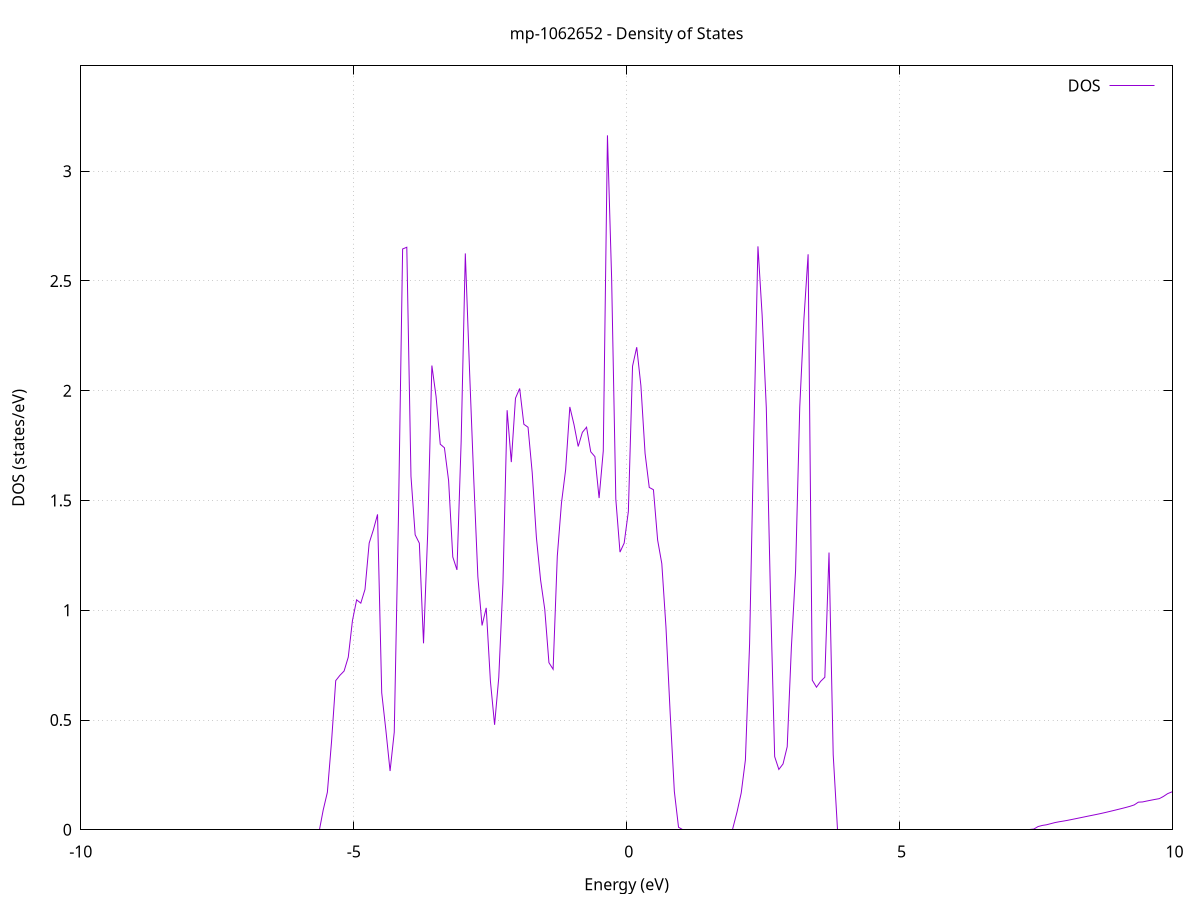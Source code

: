set title 'mp-1062652 - Density of States'
set xlabel 'Energy (eV)'
set ylabel 'DOS (states/eV)'
set grid
set xrange [-10:10]
set yrange [0:3.480]
set xzeroaxis lt -1
set terminal png size 800,600
set output 'mp-1062652_dos_gnuplot.png'
plot '-' using 1:2 with lines title 'DOS'
-60.316600 0.000000
-60.240100 0.000000
-60.163500 0.000000
-60.086900 0.000000
-60.010300 0.000000
-59.933700 0.000000
-59.857100 0.000000
-59.780600 0.000000
-59.704000 0.000000
-59.627400 0.000000
-59.550800 0.000000
-59.474200 0.000000
-59.397600 0.000000
-59.321100 0.000000
-59.244500 0.000000
-59.167900 0.000000
-59.091300 0.000000
-59.014700 0.000000
-58.938100 0.000000
-58.861600 0.000000
-58.785000 0.000000
-58.708400 0.000000
-58.631800 0.000000
-58.555200 0.000000
-58.478600 0.000000
-58.402000 0.000000
-58.325500 0.000000
-58.248900 0.000000
-58.172300 0.000000
-58.095700 0.000000
-58.019100 0.000000
-57.942500 0.000000
-57.866000 0.000000
-57.789400 0.000000
-57.712800 0.000000
-57.636200 0.000000
-57.559600 0.000000
-57.483000 0.000000
-57.406500 0.000000
-57.329900 0.000000
-57.253300 0.000000
-57.176700 0.000000
-57.100100 0.000000
-57.023500 0.000000
-56.947000 0.000000
-56.870400 0.000000
-56.793800 0.000000
-56.717200 0.000000
-56.640600 0.000000
-56.564000 0.000000
-56.487500 0.000000
-56.410900 0.000000
-56.334300 0.000000
-56.257700 0.000000
-56.181100 0.000000
-56.104500 0.000000
-56.028000 0.000000
-55.951400 0.000000
-55.874800 0.000000
-55.798200 0.000000
-55.721600 0.000000
-55.645000 0.000000
-55.568400 0.000000
-55.491900 0.000000
-55.415300 0.000000
-55.338700 0.000000
-55.262100 0.000000
-55.185500 0.000000
-55.108900 0.000000
-55.032400 0.000000
-54.955800 0.000000
-54.879200 0.000000
-54.802600 0.000000
-54.726000 0.000000
-54.649400 0.000000
-54.572900 0.000000
-54.496300 0.000000
-54.419700 0.000000
-54.343100 0.000000
-54.266500 0.000000
-54.189900 0.000000
-54.113400 0.000000
-54.036800 0.000000
-53.960200 0.000000
-53.883600 0.000000
-53.807000 0.000000
-53.730400 0.000000
-53.653900 0.000000
-53.577300 0.000000
-53.500700 0.000000
-53.424100 0.000000
-53.347500 117.323600
-53.270900 0.000000
-53.194400 0.000000
-53.117800 0.000000
-53.041200 0.000000
-52.964600 0.000000
-52.888000 0.000000
-52.811400 0.000000
-52.734800 0.000000
-52.658300 0.000000
-52.581700 0.000000
-52.505100 0.000000
-52.428500 0.000000
-52.351900 0.000000
-52.275300 0.000000
-52.198800 0.000000
-52.122200 0.000000
-52.045600 0.000000
-51.969000 0.000000
-51.892400 0.000000
-51.815800 0.000000
-51.739300 0.000000
-51.662700 0.000000
-51.586100 0.000000
-51.509500 0.000000
-51.432900 0.000000
-51.356300 0.000000
-51.279800 0.000000
-51.203200 0.000000
-51.126600 0.000000
-51.050000 0.000000
-50.973400 0.000000
-50.896800 0.000000
-50.820300 0.000000
-50.743700 0.000000
-50.667100 0.000000
-50.590500 0.000000
-50.513900 0.000000
-50.437300 0.000000
-50.360800 0.000000
-50.284200 0.000000
-50.207600 0.000000
-50.131000 0.000000
-50.054400 0.000000
-49.977800 0.000000
-49.901200 0.000000
-49.824700 0.000000
-49.748100 0.000000
-49.671500 0.000000
-49.594900 0.000000
-49.518300 0.000000
-49.441700 0.000000
-49.365200 0.000000
-49.288600 0.000000
-49.212000 0.000000
-49.135400 0.000000
-49.058800 0.000000
-48.982200 0.000000
-48.905700 0.000000
-48.829100 0.000000
-48.752500 0.000000
-48.675900 0.000000
-48.599300 0.000000
-48.522700 0.000000
-48.446200 0.000000
-48.369600 0.000000
-48.293000 0.000000
-48.216400 0.000000
-48.139800 0.000000
-48.063200 0.000000
-47.986700 0.000000
-47.910100 0.000000
-47.833500 0.000000
-47.756900 0.000000
-47.680300 0.000000
-47.603700 0.000000
-47.527200 0.000000
-47.450600 0.000000
-47.374000 0.000000
-47.297400 0.000000
-47.220800 0.000000
-47.144200 0.000000
-47.067600 0.000000
-46.991100 0.000000
-46.914500 0.000000
-46.837900 0.000000
-46.761300 0.000000
-46.684700 0.000000
-46.608100 0.000000
-46.531600 0.000000
-46.455000 0.000000
-46.378400 0.000000
-46.301800 0.000000
-46.225200 0.000000
-46.148600 0.000000
-46.072100 0.000000
-45.995500 0.000000
-45.918900 0.000000
-45.842300 0.000000
-45.765700 0.000000
-45.689100 0.000000
-45.612600 0.000000
-45.536000 0.000000
-45.459400 0.000000
-45.382800 0.000000
-45.306200 0.000000
-45.229600 0.000000
-45.153100 0.000000
-45.076500 0.000000
-44.999900 0.000000
-44.923300 0.000000
-44.846700 0.000000
-44.770100 0.000000
-44.693600 0.000000
-44.617000 0.000000
-44.540400 0.000000
-44.463800 0.000000
-44.387200 0.000000
-44.310600 0.000000
-44.234000 0.000000
-44.157500 0.000000
-44.080900 0.000000
-44.004300 0.000000
-43.927700 0.000000
-43.851100 0.000000
-43.774500 0.000000
-43.698000 0.000000
-43.621400 0.000000
-43.544800 0.000000
-43.468200 0.000000
-43.391600 0.000000
-43.315000 0.000000
-43.238500 0.000000
-43.161900 0.000000
-43.085300 0.000000
-43.008700 0.000000
-42.932100 0.000000
-42.855500 0.000000
-42.779000 0.000000
-42.702400 0.000000
-42.625800 0.000000
-42.549200 0.000000
-42.472600 0.000000
-42.396000 0.000000
-42.319500 0.000000
-42.242900 0.000000
-42.166300 0.000000
-42.089700 0.000000
-42.013100 0.000000
-41.936500 0.000000
-41.859900 0.000000
-41.783400 0.000000
-41.706800 0.000000
-41.630200 0.000000
-41.553600 0.000000
-41.477000 0.000000
-41.400400 0.000000
-41.323900 0.000000
-41.247300 0.000000
-41.170700 0.000000
-41.094100 0.000000
-41.017500 0.000000
-40.940900 0.000000
-40.864400 0.000000
-40.787800 0.000000
-40.711200 0.000000
-40.634600 0.000000
-40.558000 0.000000
-40.481400 0.000000
-40.404900 0.000000
-40.328300 0.000000
-40.251700 0.000000
-40.175100 0.000000
-40.098500 0.000000
-40.021900 0.000000
-39.945400 0.000000
-39.868800 0.000000
-39.792200 0.000000
-39.715600 0.000000
-39.639000 0.000000
-39.562400 0.000000
-39.485900 0.000000
-39.409300 0.000000
-39.332700 0.000000
-39.256100 0.000000
-39.179500 0.000000
-39.102900 0.000000
-39.026300 0.000000
-38.949800 0.000000
-38.873200 0.000000
-38.796600 0.000000
-38.720000 0.000000
-38.643400 0.000000
-38.566800 0.000000
-38.490300 0.000000
-38.413700 0.000000
-38.337100 0.000000
-38.260500 0.000000
-38.183900 0.000000
-38.107300 0.000000
-38.030800 0.000000
-37.954200 0.000000
-37.877600 0.000000
-37.801000 0.000000
-37.724400 0.000000
-37.647800 0.000000
-37.571300 0.000000
-37.494700 0.000000
-37.418100 0.000000
-37.341500 0.000000
-37.264900 0.000000
-37.188300 0.000000
-37.111800 0.000000
-37.035200 0.000000
-36.958600 0.000000
-36.882000 0.000000
-36.805400 0.000000
-36.728800 0.000000
-36.652300 0.000000
-36.575700 0.000000
-36.499100 0.000000
-36.422500 0.000000
-36.345900 0.000000
-36.269300 0.000000
-36.192700 0.000000
-36.116200 0.000000
-36.039600 0.000000
-35.963000 0.000000
-35.886400 0.000000
-35.809800 0.000000
-35.733200 0.000000
-35.656700 0.000000
-35.580100 0.000000
-35.503500 0.000000
-35.426900 0.000000
-35.350300 0.000000
-35.273700 0.000000
-35.197200 0.000000
-35.120600 0.000000
-35.044000 0.000000
-34.967400 0.000000
-34.890800 0.000000
-34.814200 0.000000
-34.737700 0.000000
-34.661100 0.000000
-34.584500 0.000000
-34.507900 0.000000
-34.431300 0.000000
-34.354700 0.000000
-34.278200 0.000000
-34.201600 0.000000
-34.125000 0.000000
-34.048400 0.000000
-33.971800 0.000000
-33.895200 0.000000
-33.818700 0.000000
-33.742100 0.000000
-33.665500 0.000000
-33.588900 0.000000
-33.512300 0.000000
-33.435700 0.000000
-33.359100 0.000000
-33.282600 0.000000
-33.206000 0.000000
-33.129400 0.000000
-33.052800 0.000000
-32.976200 0.000000
-32.899600 0.000000
-32.823100 0.000000
-32.746500 0.000000
-32.669900 0.000000
-32.593300 0.000000
-32.516700 0.000000
-32.440100 0.000000
-32.363600 0.000000
-32.287000 0.000000
-32.210400 0.000000
-32.133800 0.000000
-32.057200 0.000000
-31.980600 0.000000
-31.904100 0.000000
-31.827500 0.000000
-31.750900 0.000000
-31.674300 0.000000
-31.597700 0.000000
-31.521100 0.000000
-31.444600 0.000000
-31.368000 0.000000
-31.291400 0.000000
-31.214800 0.000000
-31.138200 0.000000
-31.061600 0.000000
-30.985100 0.000000
-30.908500 0.000000
-30.831900 0.000000
-30.755300 0.000000
-30.678700 0.000000
-30.602100 0.000000
-30.525500 0.000000
-30.449000 0.000000
-30.372400 0.000000
-30.295800 0.000000
-30.219200 0.000000
-30.142600 0.000000
-30.066000 0.000000
-29.989500 0.000000
-29.912900 0.000000
-29.836300 0.000000
-29.759700 0.000000
-29.683100 0.000000
-29.606500 0.000000
-29.530000 0.000000
-29.453400 0.000000
-29.376800 0.000000
-29.300200 0.000000
-29.223600 0.000000
-29.147000 0.000000
-29.070500 0.000000
-28.993900 0.000000
-28.917300 0.000000
-28.840700 0.000000
-28.764100 0.000000
-28.687500 0.000000
-28.611000 0.000000
-28.534400 0.000000
-28.457800 0.000000
-28.381200 0.000000
-28.304600 0.000000
-28.228000 0.000000
-28.151500 0.000000
-28.074900 0.000000
-27.998300 0.000000
-27.921700 0.000000
-27.845100 0.000000
-27.768500 0.000000
-27.691900 0.000000
-27.615400 0.000000
-27.538800 0.000000
-27.462200 0.000000
-27.385600 0.000000
-27.309000 0.000000
-27.232400 0.000000
-27.155900 0.000000
-27.079300 0.000000
-27.002700 0.000000
-26.926100 0.000000
-26.849500 0.000000
-26.772900 0.000000
-26.696400 0.000000
-26.619800 0.000000
-26.543200 0.000000
-26.466600 0.000000
-26.390000 0.000000
-26.313400 0.000000
-26.236900 0.000000
-26.160300 0.000000
-26.083700 0.000000
-26.007100 0.000000
-25.930500 0.000000
-25.853900 0.000000
-25.777400 0.000000
-25.700800 0.000000
-25.624200 0.000000
-25.547600 0.000000
-25.471000 0.000000
-25.394400 0.000000
-25.317900 0.000000
-25.241300 0.000000
-25.164700 0.000000
-25.088100 0.000000
-25.011500 0.000000
-24.934900 0.000000
-24.858300 0.000000
-24.781800 0.000000
-24.705200 0.000000
-24.628600 0.000000
-24.552000 0.000000
-24.475400 0.000000
-24.398800 0.000000
-24.322300 0.000000
-24.245700 0.000000
-24.169100 0.000000
-24.092500 0.000000
-24.015900 0.000000
-23.939300 0.000000
-23.862800 0.000000
-23.786200 0.000000
-23.709600 0.000000
-23.633000 0.000000
-23.556400 0.000000
-23.479800 0.000000
-23.403300 0.000000
-23.326700 0.000000
-23.250100 0.000000
-23.173500 0.000000
-23.096900 0.000000
-23.020300 0.000000
-22.943800 0.000000
-22.867200 0.000000
-22.790600 0.000000
-22.714000 0.000000
-22.637400 0.000000
-22.560800 0.000000
-22.484300 0.000000
-22.407700 0.000000
-22.331100 0.000000
-22.254500 0.000000
-22.177900 0.000000
-22.101300 0.000000
-22.024700 0.000000
-21.948200 0.000000
-21.871600 0.000000
-21.795000 0.000000
-21.718400 0.000000
-21.641800 0.000000
-21.565200 0.000000
-21.488700 0.000000
-21.412100 0.000000
-21.335500 0.000000
-21.258900 0.000000
-21.182300 0.000000
-21.105700 0.000000
-21.029200 0.000000
-20.952600 0.000000
-20.876000 0.000000
-20.799400 0.000000
-20.722800 0.000000
-20.646200 0.000000
-20.569700 0.000000
-20.493100 0.000000
-20.416500 0.000000
-20.339900 0.000000
-20.263300 0.000000
-20.186700 0.000000
-20.110200 0.000000
-20.033600 0.000000
-19.957000 0.000000
-19.880400 0.000000
-19.803800 0.000000
-19.727200 0.000000
-19.650700 0.000000
-19.574100 0.000000
-19.497500 0.000000
-19.420900 0.000000
-19.344300 0.000000
-19.267700 0.000000
-19.191100 0.000000
-19.114600 0.000000
-19.038000 0.000000
-18.961400 0.000000
-18.884800 0.000000
-18.808200 0.000000
-18.731600 0.000000
-18.655100 0.000000
-18.578500 0.000000
-18.501900 0.000000
-18.425300 0.000000
-18.348700 0.000000
-18.272100 0.000000
-18.195600 0.000000
-18.119000 0.000000
-18.042400 0.000000
-17.965800 0.000000
-17.889200 0.000000
-17.812600 0.000000
-17.736100 0.000000
-17.659500 0.000000
-17.582900 0.139200
-17.506300 0.283900
-17.429700 0.385900
-17.353100 0.397300
-17.276600 0.416900
-17.200000 0.434900
-17.123400 0.455300
-17.046800 0.478900
-16.970200 0.506700
-16.893600 0.537700
-16.817100 0.577500
-16.740500 0.622600
-16.663900 0.682900
-16.587300 0.761900
-16.510700 0.862800
-16.434100 1.131200
-16.357500 1.157300
-16.281000 1.318100
-16.204400 1.748500
-16.127800 0.012400
-16.051200 6.182200
-15.974600 3.421400
-15.898000 3.315900
-15.821500 1.474900
-15.744900 0.784900
-15.668300 0.000000
-15.591700 0.000000
-15.515100 0.000000
-15.438500 0.000000
-15.362000 0.000000
-15.285400 0.000000
-15.208800 0.000000
-15.132200 0.000000
-15.055600 0.000000
-14.979000 0.000000
-14.902500 0.000000
-14.825900 0.000000
-14.749300 0.000000
-14.672700 0.000000
-14.596100 0.000000
-14.519500 0.000000
-14.443000 0.000000
-14.366400 0.000000
-14.289800 0.000000
-14.213200 0.000000
-14.136600 0.000000
-14.060000 0.000000
-13.983500 0.000000
-13.906900 0.000000
-13.830300 0.000000
-13.753700 0.000000
-13.677100 0.000000
-13.600500 0.000000
-13.523900 0.000000
-13.447400 0.000000
-13.370800 0.000000
-13.294200 0.000000
-13.217600 0.000000
-13.141000 0.000000
-13.064400 0.000000
-12.987900 0.000000
-12.911300 0.000000
-12.834700 0.000000
-12.758100 0.000000
-12.681500 0.000000
-12.604900 0.000000
-12.528400 0.000000
-12.451800 0.000000
-12.375200 0.000000
-12.298600 0.000000
-12.222000 0.000000
-12.145400 0.000000
-12.068900 0.000000
-11.992300 0.000000
-11.915700 0.000000
-11.839100 0.000000
-11.762500 0.000000
-11.685900 0.000000
-11.609400 0.000000
-11.532800 0.000000
-11.456200 0.000000
-11.379600 0.000000
-11.303000 0.000000
-11.226400 0.000000
-11.149900 0.000000
-11.073300 0.000000
-10.996700 0.000000
-10.920100 0.000000
-10.843500 0.000000
-10.766900 0.000000
-10.690300 0.000000
-10.613800 0.000000
-10.537200 0.000000
-10.460600 0.000000
-10.384000 0.000000
-10.307400 0.000000
-10.230800 0.000000
-10.154300 0.000000
-10.077700 0.000000
-10.001100 0.000000
-9.924500 0.000000
-9.847900 0.000000
-9.771300 0.000000
-9.694800 0.000000
-9.618200 0.000000
-9.541600 0.000000
-9.465000 0.000000
-9.388400 0.000000
-9.311800 0.000000
-9.235300 0.000000
-9.158700 0.000000
-9.082100 0.000000
-9.005500 0.000000
-8.928900 0.000000
-8.852300 0.000000
-8.775800 0.000000
-8.699200 0.000000
-8.622600 0.000000
-8.546000 0.000000
-8.469400 0.000000
-8.392800 0.000000
-8.316300 0.000000
-8.239700 0.000000
-8.163100 0.000000
-8.086500 0.000000
-8.009900 0.000000
-7.933300 0.000000
-7.856700 0.000000
-7.780200 0.000000
-7.703600 0.000000
-7.627000 0.000000
-7.550400 0.000000
-7.473800 0.000000
-7.397200 0.000000
-7.320700 0.000000
-7.244100 0.000000
-7.167500 0.000000
-7.090900 0.000000
-7.014300 0.000000
-6.937700 0.000000
-6.861200 0.000000
-6.784600 0.000000
-6.708000 0.000000
-6.631400 0.000000
-6.554800 0.000000
-6.478200 0.000000
-6.401700 0.000000
-6.325100 0.000000
-6.248500 0.000000
-6.171900 0.000000
-6.095300 0.000000
-6.018700 0.000000
-5.942200 0.000000
-5.865600 0.000000
-5.789000 0.000000
-5.712400 0.000000
-5.635800 0.000000
-5.559200 0.089800
-5.482600 0.171000
-5.406100 0.402400
-5.329500 0.679500
-5.252900 0.703600
-5.176300 0.723200
-5.099700 0.786500
-5.023100 0.952900
-4.946600 1.047400
-4.870000 1.032400
-4.793400 1.095100
-4.716800 1.306100
-4.640200 1.366100
-4.563600 1.436800
-4.487100 0.624100
-4.410500 0.452600
-4.333900 0.267600
-4.257300 0.444600
-4.180700 1.423500
-4.104100 2.645800
-4.027600 2.653800
-3.951000 1.610000
-3.874400 1.343700
-3.797800 1.305500
-3.721200 0.849500
-3.644600 1.351000
-3.568100 2.114900
-3.491500 1.974000
-3.414900 1.756600
-3.338300 1.740200
-3.261700 1.590700
-3.185100 1.242900
-3.108600 1.183900
-3.032000 1.767000
-2.955400 2.625600
-2.878800 2.097600
-2.802200 1.605100
-2.725600 1.152700
-2.649000 0.930700
-2.572500 1.010900
-2.495900 0.677000
-2.419300 0.478200
-2.342700 0.693800
-2.266100 1.122700
-2.189500 1.911300
-2.113000 1.674900
-2.036400 1.966100
-1.959800 2.010300
-1.883200 1.847400
-1.806600 1.833700
-1.730000 1.626800
-1.653500 1.332100
-1.576900 1.138600
-1.500300 1.004500
-1.423700 0.761300
-1.347100 0.731100
-1.270500 1.246100
-1.194000 1.488500
-1.117400 1.641000
-1.040800 1.926300
-0.964200 1.845600
-0.887600 1.746200
-0.811000 1.810500
-0.734500 1.834000
-0.657900 1.722100
-0.581300 1.699800
-0.504700 1.511100
-0.428100 1.726000
-0.351500 3.163600
-0.275000 2.511300
-0.198400 1.506000
-0.121800 1.264900
-0.045200 1.306000
0.031400 1.450200
0.108000 2.111900
0.184600 2.198400
0.261100 2.023200
0.337700 1.714500
0.414300 1.559500
0.490900 1.549100
0.567500 1.320000
0.644100 1.212500
0.720600 0.922400
0.797200 0.532100
0.873800 0.174500
0.950400 0.011600
1.027000 0.000000
1.103600 0.000000
1.180100 0.000000
1.256700 0.000000
1.333300 0.000000
1.409900 0.000000
1.486500 0.000000
1.563100 0.000000
1.639600 0.000000
1.716200 0.000000
1.792800 0.000000
1.869400 0.000000
1.946000 0.000000
2.022600 0.081500
2.099100 0.167800
2.175700 0.318300
2.252300 0.846700
2.328900 1.789900
2.405500 2.657900
2.482100 2.344600
2.558600 1.922300
2.635200 1.063400
2.711800 0.333300
2.788400 0.274900
2.865000 0.299900
2.941600 0.378500
3.018200 0.831900
3.094700 1.178700
3.171300 1.926000
3.247900 2.327000
3.324500 2.621600
3.401100 0.681400
3.477700 0.649500
3.554200 0.676200
3.630800 0.694900
3.707400 1.262900
3.784000 0.342600
3.860600 0.000000
3.937200 0.000000
4.013700 0.000000
4.090300 0.000000
4.166900 0.000000
4.243500 0.000000
4.320100 0.000000
4.396700 0.000000
4.473200 0.000000
4.549800 0.000000
4.626400 0.000000
4.703000 0.000000
4.779600 0.000000
4.856200 0.000000
4.932700 0.000000
5.009300 0.000000
5.085900 0.000000
5.162500 0.000000
5.239100 0.000000
5.315700 0.000000
5.392200 0.000000
5.468800 0.000000
5.545400 0.000000
5.622000 0.000000
5.698600 0.000000
5.775200 0.000000
5.851800 0.000000
5.928300 0.000000
6.004900 0.000000
6.081500 0.000000
6.158100 0.000000
6.234700 0.000000
6.311300 0.000000
6.387800 0.000000
6.464400 0.000000
6.541000 0.000000
6.617600 0.000000
6.694200 0.000000
6.770800 0.000000
6.847300 0.000000
6.923900 0.000000
7.000500 0.000000
7.077100 0.000000
7.153700 0.000000
7.230300 0.000000
7.306800 0.000000
7.383400 0.000000
7.460000 0.003300
7.536600 0.014600
7.613200 0.019700
7.689800 0.022700
7.766300 0.027600
7.842900 0.032600
7.919500 0.036300
7.996100 0.039400
8.072700 0.042800
8.149300 0.046600
8.225800 0.050500
8.302400 0.054400
8.379000 0.058300
8.455600 0.062300
8.532200 0.066100
8.608800 0.070000
8.685400 0.074000
8.761900 0.078300
8.838500 0.082800
8.915100 0.087400
8.991700 0.092100
9.068300 0.096800
9.144900 0.101700
9.221400 0.106900
9.298000 0.113200
9.374600 0.125800
9.451200 0.126800
9.527800 0.130900
9.604400 0.134700
9.680900 0.138400
9.757500 0.141800
9.834100 0.151900
9.910700 0.164600
9.987300 0.172400
10.063900 0.180600
10.140400 0.190200
10.217000 0.200100
10.293600 0.210700
10.370200 0.222100
10.446800 0.234000
10.523400 0.246700
10.599900 0.262100
10.676500 0.279300
10.753100 0.296200
10.829700 0.317700
10.906300 0.345800
10.982900 0.364800
11.059400 0.376400
11.136000 0.395900
11.212600 0.414100
11.289200 0.434600
11.365800 0.454500
11.442400 0.495000
11.519000 0.502000
11.595500 0.509800
11.672100 0.531500
11.748700 0.536200
11.825300 0.535500
11.901900 0.543400
11.978500 0.570600
12.055000 0.556700
12.131600 0.520900
12.208200 0.507700
12.284800 0.506900
12.361400 0.513200
12.438000 0.512500
12.514500 0.527300
12.591100 0.532200
12.667700 0.556200
12.744300 0.597800
12.820900 0.621100
12.897500 0.682800
12.974000 0.623000
13.050600 0.585200
13.127200 0.564300
13.203800 0.511600
13.280400 0.490900
13.357000 0.491600
13.433500 0.485200
13.510100 0.466000
13.586700 0.426100
13.663300 0.427300
13.739900 0.414500
13.816500 0.407300
13.893000 0.369100
13.969600 0.389600
14.046200 0.359100
14.122800 0.310700
14.199400 0.288500
14.276000 0.263400
14.352600 0.236800
14.429100 0.315000
14.505700 0.505900
14.582300 0.886300
14.658900 1.125500
14.735500 1.325900
14.812100 1.064400
14.888600 0.788500
14.965200 0.668100
15.041800 0.585600
15.118400 0.715400
15.195000 1.011000
15.271600 1.450100
15.348100 1.992600
15.424700 2.119900
15.501300 1.643500
15.577900 1.205700
15.654500 1.057000
15.731100 0.869300
15.807600 0.700700
15.884200 0.612100
15.960800 0.549000
16.037400 0.516700
16.114000 0.470700
16.190600 0.477800
16.267100 0.470300
16.343700 0.459900
16.420300 0.489100
16.496900 0.566100
16.573500 0.546100
16.650100 0.556100
16.726600 0.561300
16.803200 0.573800
16.879800 0.580300
16.956400 0.589800
17.033000 0.604600
17.109600 0.621500
17.186200 0.660900
17.262700 0.741800
17.339300 0.739700
17.415900 0.725200
17.492500 0.663800
17.569100 0.603000
17.645700 0.659000
17.722200 0.684800
17.798800 0.608900
17.875400 0.568700
17.952000 0.569200
18.028600 0.579000
18.105200 0.586200
18.181700 0.557000
18.258300 0.576200
18.334900 0.557400
18.411500 0.536700
18.488100 0.604300
18.564700 0.622000
18.641200 0.678200
18.717800 0.633800
18.794400 0.591600
18.871000 0.569700
18.947600 0.559200
19.024200 0.551900
19.100700 0.566300
19.177300 0.524500
19.253900 0.508700
19.330500 0.498600
19.407100 0.496700
19.483700 0.507400
19.560200 0.520600
19.636800 0.521800
19.713400 0.542500
19.790000 0.613600
19.866600 0.666400
19.943200 0.725400
20.019800 0.777400
20.096300 0.884500
20.172900 0.846900
20.249500 0.857000
20.326100 0.868700
20.402700 0.791600
20.479300 0.712400
20.555800 0.653500
20.632400 0.600900
20.709000 0.551900
20.785600 0.538900
20.862200 0.575300
20.938800 0.497200
21.015300 0.492800
21.091900 0.497100
21.168500 0.516800
21.245100 0.428300
21.321700 0.330000
21.398300 0.303600
21.474800 0.271900
21.551400 0.272400
21.628000 0.309700
21.704600 0.409500
21.781200 0.491400
21.857800 0.557700
21.934300 0.653700
22.010900 0.674300
22.087500 0.724000
22.164100 0.760000
22.240700 0.754600
22.317300 0.752800
22.393800 0.788100
22.470400 0.771600
22.547000 0.731800
22.623600 0.659400
22.700200 0.609500
22.776800 0.537500
22.853400 0.529600
22.929900 0.489000
23.006500 0.430800
23.083100 0.395200
23.159700 0.406800
23.236300 0.357000
23.312900 0.260700
23.389400 0.180000
23.466000 0.140900
23.542600 0.141200
23.619200 0.167300
23.695800 0.217000
23.772400 0.237200
23.848900 0.253300
23.925500 0.288700
24.002100 0.347000
24.078700 0.419600
24.155300 0.422700
24.231900 0.459300
24.308400 0.493500
24.385000 0.532800
24.461600 0.579000
24.538200 0.612400
24.614800 0.676200
24.691400 0.671400
24.767900 0.660000
24.844500 0.614000
24.921100 0.594500
24.997700 0.585500
25.074300 0.564900
25.150900 0.575600
25.227400 0.600700
25.304000 0.643300
25.380600 0.685500
25.457200 0.646800
25.533800 0.610800
25.610400 0.600200
25.687000 0.580800
25.763500 0.564800
25.840100 0.566200
25.916700 0.577700
25.993300 0.590300
26.069900 0.611800
26.146500 0.636100
26.223000 0.638000
26.299600 0.658700
26.376200 0.658800
26.452800 0.673100
26.529400 0.704000
26.606000 0.684900
26.682500 0.688100
26.759100 0.701900
26.835700 0.655100
26.912300 0.600000
26.988900 0.549300
27.065500 0.526900
27.142000 0.554300
27.218600 0.582000
27.295200 0.609800
27.371800 0.658300
27.448400 0.669500
27.525000 0.737000
27.601500 0.737900
27.678100 0.740300
27.754700 0.763300
27.831300 0.769300
27.907900 0.773100
27.984500 0.723600
28.061100 0.723000
28.137600 0.704700
28.214200 0.669800
28.290800 0.647500
28.367400 0.596000
28.444000 0.552500
28.520600 0.545200
28.597100 0.557500
28.673700 0.551400
28.750300 0.529800
28.826900 0.522900
28.903500 0.509800
28.980100 0.513500
29.056600 0.513400
29.133200 0.520300
29.209800 0.529700
29.286400 0.539700
29.363000 0.556900
29.439600 0.566000
29.516100 0.577100
29.592700 0.593400
29.669300 0.598800
29.745900 0.590100
29.822500 0.557400
29.899100 0.539800
29.975600 0.538600
30.052200 0.532400
30.128800 0.545200
30.205400 0.556000
30.282000 0.569200
30.358600 0.555300
30.435100 0.578500
30.511700 0.578300
30.588300 0.599800
30.664900 0.585500
30.741500 0.600600
30.818100 0.603700
30.894700 0.589000
30.971200 0.613600
31.047800 0.696500
31.124400 0.847000
31.201000 0.823500
31.277600 0.765400
31.354200 0.742200
31.430700 0.758200
31.507300 0.819200
31.583900 0.842500
31.660500 0.819300
31.737100 0.811000
31.813700 0.860500
31.890200 0.912300
31.966800 0.939100
32.043400 0.910100
32.120000 0.905200
32.196600 0.906600
32.273200 0.913700
32.349700 0.961100
32.426300 0.979700
32.502900 0.979500
32.579500 1.058000
32.656100 1.117200
32.732700 1.178600
32.809200 1.165700
32.885800 1.113000
32.962400 1.134500
33.039000 1.125000
33.115600 1.118500
33.192200 1.115500
33.268700 1.087200
33.345300 1.011700
33.421900 0.955700
33.498500 0.919100
33.575100 0.879600
33.651700 0.846800
33.728300 0.848100
33.804800 0.802700
33.881400 0.759000
33.958000 0.753300
34.034600 0.761400
34.111200 0.833500
34.187800 0.835500
34.264300 0.831200
34.340900 0.841200
34.417500 0.879200
34.494100 0.931000
34.570700 0.885300
34.647300 0.907200
34.723800 0.959100
34.800400 0.979800
34.877000 0.945600
34.953600 0.916100
35.030200 0.896500
35.106800 0.915900
35.183300 0.852100
35.259900 0.829300
35.336500 0.755900
35.413100 0.718500
35.489700 0.738000
35.566300 0.734900
35.642800 0.759200
35.719400 0.796700
35.796000 0.875100
35.872600 0.836000
35.949200 0.844700
36.025800 0.838500
36.102300 0.876200
36.178900 0.929900
36.255500 0.930000
36.332100 0.942500
36.408700 0.899000
36.485300 0.869000
36.561900 0.864100
36.638400 0.890100
36.715000 0.940500
36.791600 1.041000
36.868200 0.999700
36.944800 0.986200
37.021400 1.002200
37.097900 0.993200
37.174500 0.922000
37.251100 0.871200
37.327700 0.848800
37.404300 0.836500
37.480900 0.760900
37.557400 0.708200
37.634000 0.698700
37.710600 0.682000
37.787200 0.689900
37.863800 0.691300
37.940400 0.730000
38.016900 0.845500
38.093500 0.933400
38.170100 0.904200
38.246700 0.819300
38.323300 0.784800
38.399900 0.772600
38.476400 0.775400
38.553000 0.761300
38.629600 0.723300
38.706200 0.721300
38.782800 0.720500
38.859400 0.780800
38.935900 0.817500
39.012500 0.817400
39.089100 0.830200
39.165700 0.864500
39.242300 0.921400
39.318900 0.948100
39.395500 0.870700
39.472000 0.791500
39.548600 0.768900
39.625200 0.694100
39.701800 0.633600
39.778400 0.604300
39.855000 0.638800
39.931500 0.651800
40.008100 0.692600
40.084700 0.779000
40.161300 0.862600
40.237900 0.911500
40.314500 0.909100
40.391000 0.903200
40.467600 0.897700
40.544200 0.919500
40.620800 0.913000
40.697400 0.920100
40.774000 0.893900
40.850500 0.863700
40.927100 0.861000
41.003700 0.775500
41.080300 0.727100
41.156900 0.717600
41.233500 0.752700
41.310000 0.722000
41.386600 0.753700
41.463200 0.785100
41.539800 0.782100
41.616400 0.796100
41.693000 0.839000
41.769500 0.870900
41.846100 0.900900
41.922700 0.912600
41.999300 0.938700
42.075900 0.966000
42.152500 0.953300
42.229100 1.081600
42.305600 1.097900
42.382200 1.070800
42.458800 1.024300
42.535400 1.045900
42.612000 1.130800
42.688600 1.177400
42.765100 1.102200
42.841700 1.105900
42.918300 1.113300
42.994900 1.074000
43.071500 1.066600
43.148100 1.046300
43.224600 1.007000
43.301200 0.987900
43.377800 0.972900
43.454400 0.954200
43.531000 0.945100
43.607600 1.043300
43.684100 1.037200
43.760700 0.984000
43.837300 0.948200
43.913900 0.904000
43.990500 0.849300
44.067100 0.824700
44.143600 0.816000
44.220200 0.829100
44.296800 0.868700
44.373400 0.923100
44.450000 0.941500
44.526600 0.919100
44.603100 0.875700
44.679700 0.886200
44.756300 0.878900
44.832900 0.871200
44.909500 0.914200
44.986100 0.869500
45.062700 0.817600
45.139200 0.815600
45.215800 0.838100
45.292400 0.865500
45.369000 0.857900
45.445600 0.835500
45.522200 0.774400
45.598700 0.772400
45.675300 0.773400
45.751900 0.807600
45.828500 0.847000
45.905100 0.929400
45.981700 1.013900
46.058200 1.070400
46.134800 1.110200
46.211400 1.106100
46.288000 1.026200
46.364600 0.945700
46.441200 0.916600
46.517700 0.811200
46.594300 0.745700
46.670900 0.761900
46.747500 0.848900
46.824100 0.840300
46.900700 0.803300
46.977200 0.815400
47.053800 0.928200
47.130400 0.949900
47.207000 0.990400
47.283600 1.069200
47.360200 1.173800
47.436700 1.273400
47.513300 1.297700
47.589900 1.351500
47.666500 1.506300
47.743100 1.648600
47.819700 2.145600
47.896300 2.139500
47.972800 2.485800
48.049400 2.138600
48.126000 1.637500
48.202600 1.437100
48.279200 1.303800
48.355800 1.224400
48.432300 1.193300
48.508900 1.131500
48.585500 1.052800
48.662100 0.988600
48.738700 0.941600
48.815300 0.883300
48.891800 0.847900
48.968400 0.837800
49.045000 0.846900
49.121600 0.829900
49.198200 0.826500
49.274800 0.869000
49.351300 0.881100
49.427900 0.861600
49.504500 0.843100
49.581100 0.843400
49.657700 0.835500
49.734300 0.861600
49.810800 0.913900
49.887400 0.942100
49.964000 0.924100
50.040600 0.916900
50.117200 0.907400
50.193800 0.912500
50.270300 0.911700
50.346900 0.936400
50.423500 0.952400
50.500100 0.924200
50.576700 0.874100
50.653300 0.836700
50.729900 0.862100
50.806400 0.841900
50.883000 0.863900
50.959600 0.874500
51.036200 0.875300
51.112800 0.856900
51.189400 0.872300
51.265900 0.887900
51.342500 0.867600
51.419100 0.930700
51.495700 1.025100
51.572300 1.002800
51.648900 0.996800
51.725400 1.017000
51.802000 1.030400
51.878600 1.044700
51.955200 1.001000
52.031800 0.965100
52.108400 0.953800
52.184900 0.984000
52.261500 1.008300
52.338100 0.959800
52.414700 0.942400
52.491300 0.942100
52.567900 0.934500
52.644400 0.919100
52.721000 0.929700
52.797600 0.859500
52.874200 0.789800
52.950800 0.775500
53.027400 0.780000
53.103900 0.789100
53.180500 0.816600
53.257100 0.853800
53.333700 0.897100
53.410300 0.909100
53.486900 0.915000
53.563500 0.904200
53.640000 0.930000
53.716600 0.935300
53.793200 0.951400
53.869800 0.964800
53.946400 0.924300
54.023000 0.895600
54.099500 0.882600
54.176100 0.891800
54.252700 0.915900
54.329300 0.893800
54.405900 0.898900
54.482500 0.943700
54.559000 0.953100
54.635600 0.935600
54.712200 0.882900
54.788800 0.855700
54.865400 0.868800
54.942000 0.877000
55.018500 0.850700
55.095100 0.858700
55.171700 0.884000
55.248300 0.887000
55.324900 0.889600
55.401500 0.885800
55.478000 0.898800
55.554600 0.875400
55.631200 0.881300
55.707800 0.894800
55.784400 0.919900
55.861000 0.931100
55.937500 0.892000
56.014100 0.907300
56.090700 0.919500
56.167300 0.936800
56.243900 0.957700
56.320500 0.994100
56.397100 1.012800
56.473600 1.034500
56.550200 1.072700
56.626800 1.070100
56.703400 1.004200
56.780000 0.985700
56.856600 0.904600
56.933100 0.896000
57.009700 0.860500
57.086300 0.865600
57.162900 0.908600
57.239500 0.959100
57.316100 0.982100
57.392600 0.989600
57.469200 1.008200
57.545800 1.009900
57.622400 1.000600
57.699000 0.967900
57.775600 0.937300
57.852100 0.901600
57.928700 0.899200
58.005300 0.905000
58.081900 0.899200
58.158500 0.909800
58.235100 0.921900
58.311600 0.982500
58.388200 0.994700
58.464800 1.047300
58.541400 1.031300
58.618000 1.040800
58.694600 1.033800
58.771100 1.062500
58.847700 1.010400
58.924300 0.979200
59.000900 0.971300
59.077500 0.991000
59.154100 0.962400
59.230700 0.934700
59.307200 0.948900
59.383800 0.997700
59.460400 1.018700
59.537000 0.984400
59.613600 0.998300
59.690200 1.020800
59.766700 1.047900
59.843300 1.052300
59.919900 1.027700
59.996500 1.024000
60.073100 1.041400
60.149700 1.028400
60.226200 1.016700
60.302800 1.046900
60.379400 1.020600
60.456000 1.013800
60.532600 0.992000
60.609200 0.999700
60.685700 1.023100
60.762300 1.055500
60.838900 1.076700
60.915500 1.118700
60.992100 1.141000
61.068700 1.126700
61.145200 1.106400
61.221800 1.062400
61.298400 1.039600
61.375000 1.010800
61.451600 0.990700
61.528200 0.960100
61.604700 0.932700
61.681300 0.918500
61.757900 0.930000
61.834500 0.949700
61.911100 0.967300
61.987700 0.936300
62.064300 0.937500
62.140800 0.943200
62.217400 0.960000
62.294000 0.975800
62.370600 1.011600
62.447200 1.001700
62.523800 0.976100
62.600300 0.963200
62.676900 0.961000
62.753500 0.955200
62.830100 0.954200
62.906700 0.978400
62.983300 0.957100
63.059800 0.934100
63.136400 0.939100
63.213000 0.931200
63.289600 0.925400
63.366200 0.920600
63.442800 0.957300
63.519300 0.998900
63.595900 1.015700
63.672500 1.070300
63.749100 1.103300
63.825700 1.095300
63.902300 1.036200
63.978800 1.008600
64.055400 1.014600
64.132000 1.046800
64.208600 1.073200
64.285200 1.084900
64.361800 1.104400
64.438400 1.092200
64.514900 1.049800
64.591500 1.035700
64.668100 1.076500
64.744700 1.090500
64.821300 1.141400
64.897900 1.149200
64.974400 1.138900
65.051000 1.107000
65.127600 1.105900
65.204200 1.073500
65.280800 1.072500
65.357400 1.055400
65.433900 1.018400
65.510500 0.964200
65.587100 0.963100
65.663700 0.949300
65.740300 0.945600
65.816900 0.952500
65.893400 0.989400
65.970000 1.018900
66.046600 1.012300
66.123200 1.044400
66.199800 1.053700
66.276400 1.078200
66.352900 1.084700
66.429500 1.098900
66.506100 1.097600
66.582700 1.114800
66.659300 1.091500
66.735900 1.115100
66.812400 1.124200
66.889000 1.108000
66.965600 1.065300
67.042200 1.019200
67.118800 1.008900
67.195400 1.015600
67.272000 1.015300
67.348500 1.021800
67.425100 1.038300
67.501700 1.071900
67.578300 1.093200
67.654900 1.106500
67.731500 1.086400
67.808000 1.078600
67.884600 1.061200
67.961200 1.054700
68.037800 1.067800
68.114400 1.110600
68.191000 1.132800
68.267500 1.151800
68.344100 1.131900
68.420700 1.138200
68.497300 1.094600
68.573900 1.055700
68.650500 1.039400
68.727000 1.046200
68.803600 1.081400
68.880200 1.151300
68.956800 1.171100
69.033400 1.123800
69.110000 1.108900
69.186500 1.117400
69.263100 1.119700
69.339700 1.120100
69.416300 1.101900
69.492900 1.076700
69.569500 1.053600
69.646000 1.043400
69.722600 1.074400
69.799200 1.046100
69.875800 1.047300
69.952400 1.090700
70.029000 1.097600
70.105600 1.067000
70.182100 1.079800
70.258700 1.112400
70.335300 1.147700
70.411900 1.158000
70.488500 1.188500
70.565100 1.106100
70.641600 1.048300
70.718200 1.023100
70.794800 1.031100
70.871400 1.042600
70.948000 1.051000
71.024600 1.039300
71.101100 1.034300
71.177700 1.033500
71.254300 1.057500
71.330900 1.091100
71.407500 1.101000
71.484100 1.127500
71.560600 1.121500
71.637200 1.133300
71.713800 1.194800
71.790400 1.243000
71.867000 1.270300
71.943600 1.263500
72.020100 1.233800
72.096700 1.183300
72.173300 1.120600
72.249900 1.095600
72.326500 1.107100
72.403100 1.108400
72.479600 1.092600
72.556200 1.131100
72.632800 1.100700
72.709400 1.060100
72.786000 1.050800
72.862600 1.088300
72.939200 1.122700
73.015700 1.129500
73.092300 1.148900
73.168900 1.159300
73.245500 1.150900
73.322100 1.107100
73.398700 1.081400
73.475200 1.088600
73.551800 1.050900
73.628400 1.029400
73.705000 0.992500
73.781600 1.000500
73.858200 1.000500
73.934700 1.060100
74.011300 1.057200
74.087900 1.092400
74.164500 1.114400
74.241100 1.139300
74.317700 1.108800
74.394200 1.088800
74.470800 1.061200
74.547400 1.043100
74.624000 1.076800
74.700600 1.099800
74.777200 1.093100
74.853700 1.073600
74.930300 1.093800
75.006900 1.094000
75.083500 1.094800
75.160100 1.102000
75.236700 1.100900
75.313200 1.097500
75.389800 1.092400
75.466400 1.111500
75.543000 1.101200
75.619600 1.120400
75.696200 1.142000
75.772800 1.155100
75.849300 1.202200
75.925900 1.170800
76.002500 1.131100
76.079100 1.103300
76.155700 1.065300
76.232300 1.048400
76.308800 1.029200
76.385400 1.002300
76.462000 1.035300
76.538600 1.043800
76.615200 1.013900
76.691800 1.052900
76.768300 1.069100
76.844900 1.098300
76.921500 1.112700
76.998100 1.107400
77.074700 1.081800
77.151300 1.097300
77.227800 1.114500
77.304400 1.118000
77.381000 1.100900
77.457600 1.117800
77.534200 1.093100
77.610800 1.077700
77.687300 1.075300
77.763900 1.057300
77.840500 1.058800
77.917100 1.073200
77.993700 1.049600
78.070300 1.037200
78.146800 1.062000
78.223400 1.116300
78.300000 1.127900
78.376600 1.126300
78.453200 1.112100
78.529800 1.106900
78.606400 1.119300
78.682900 1.123100
78.759500 1.136500
78.836100 1.146700
78.912700 1.149900
78.989300 1.133400
79.065900 1.158200
79.142400 1.154900
79.219000 1.105800
79.295600 1.085000
79.372200 1.080000
79.448800 1.087000
79.525400 1.112400
79.601900 1.125900
79.678500 1.130000
79.755100 1.145800
79.831700 1.117900
79.908300 1.110700
79.984900 1.131700
80.061400 1.159400
80.138000 1.156800
80.214600 1.141700
80.291200 1.130600
80.367800 1.121600
80.444400 1.087700
80.520900 1.079500
80.597500 1.047700
80.674100 1.024800
80.750700 1.039700
80.827300 1.071000
80.903900 1.111800
80.980400 1.162200
81.057000 1.213900
81.133600 1.168800
81.210200 1.126500
81.286800 1.095900
81.363400 1.099000
81.440000 1.090600
81.516500 1.048900
81.593100 1.035800
81.669700 1.006700
81.746300 0.996000
81.822900 0.995800
81.899500 0.999600
81.976000 0.994000
82.052600 0.945900
82.129200 0.871300
82.205800 0.824000
82.282400 0.782000
82.359000 0.731100
82.435500 0.677100
82.512100 0.632900
82.588700 0.604100
82.665300 0.589900
82.741900 0.582000
82.818500 0.554300
82.895000 0.517800
82.971600 0.491500
83.048200 0.468400
83.124800 0.446700
83.201400 0.433600
83.278000 0.393700
83.354500 0.355800
83.431100 0.331900
83.507700 0.314000
83.584300 0.287900
83.660900 0.275100
83.737500 0.269300
83.814000 0.236200
83.890600 0.192000
83.967200 0.161100
84.043800 0.150500
84.120400 0.122100
84.197000 0.103500
84.273600 0.092500
84.350100 0.085300
84.426700 0.076900
84.503300 0.071200
84.579900 0.062700
84.656500 0.056500
84.733100 0.051600
84.809600 0.045400
84.886200 0.039800
84.962800 0.039500
85.039400 0.032100
85.116000 0.026400
85.192600 0.021100
85.269100 0.015700
85.345700 0.011200
85.422300 0.006500
85.498900 0.002700
85.575500 0.001300
85.652100 0.000600
85.728600 0.000300
85.805200 0.000100
85.881800 0.000000
85.958400 0.000000
86.035000 0.000000
86.111600 0.000000
86.188100 0.000000
86.264700 0.000000
86.341300 0.000000
86.417900 0.000000
86.494500 0.000000
86.571100 0.000000
86.647600 0.000000
86.724200 0.000000
86.800800 0.000000
86.877400 0.000000
86.954000 0.000000
87.030600 0.000000
87.107200 0.000000
87.183700 0.000000
87.260300 0.000000
87.336900 0.000000
87.413500 0.000000
87.490100 0.000000
87.566700 0.000000
87.643200 0.000000
87.719800 0.000000
87.796400 0.000000
87.873000 0.000000
87.949600 0.000000
88.026200 0.000000
88.102700 0.000000
88.179300 0.000000
88.255900 0.000000
88.332500 0.000000
88.409100 0.000000
88.485700 0.000000
88.562200 0.000000
88.638800 0.000000
88.715400 0.000000
88.792000 0.000000
88.868600 0.000000
88.945200 0.000000
89.021700 0.000000
89.098300 0.000000
89.174900 0.000000
89.251500 0.000000
89.328100 0.000000
89.404700 0.000000
89.481200 0.000000
89.557800 0.000000
89.634400 0.000000
89.711000 0.000000
89.787600 0.000000
89.864200 0.000000
89.940800 0.000000
90.017300 0.000000
90.093900 0.000000
90.170500 0.000000
90.247100 0.000000
90.323700 0.000000
90.400300 0.000000
90.476800 0.000000
90.553400 0.000000
90.630000 0.000000
90.706600 0.000000
90.783200 0.000000
90.859800 0.000000
90.936300 0.000000
91.012900 0.000000
91.089500 0.000000
91.166100 0.000000
91.242700 0.000000
91.319300 0.000000
91.395800 0.000000
91.472400 0.000000
91.549000 0.000000
91.625600 0.000000
91.702200 0.000000
91.778800 0.000000
91.855300 0.000000
91.931900 0.000000
92.008500 0.000000
92.085100 0.000000
92.161700 0.000000
92.238300 0.000000
92.314800 0.000000
92.391400 0.000000
92.468000 0.000000
92.544600 0.000000
92.621200 0.000000
92.697800 0.000000
92.774400 0.000000
92.850900 0.000000
e
